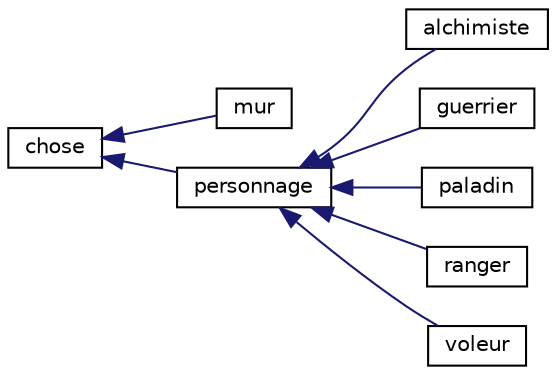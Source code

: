 digraph "Graphical Class Hierarchy"
{
  edge [fontname="Helvetica",fontsize="10",labelfontname="Helvetica",labelfontsize="10"];
  node [fontname="Helvetica",fontsize="10",shape=record];
  rankdir="LR";
  Node0 [label="chose",height=0.2,width=0.4,color="black", fillcolor="white", style="filled",URL="$classchose.html",tooltip="creer les entites basique du jeu "];
  Node0 -> Node1 [dir="back",color="midnightblue",fontsize="10",style="solid",fontname="Helvetica"];
  Node1 [label="mur",height=0.2,width=0.4,color="black", fillcolor="white", style="filled",URL="$classmur.html",tooltip="permet de creer des block "];
  Node0 -> Node2 [dir="back",color="midnightblue",fontsize="10",style="solid",fontname="Helvetica"];
  Node2 [label="personnage",height=0.2,width=0.4,color="black", fillcolor="white", style="filled",URL="$classpersonnage.html",tooltip="creer et gerre les personnages joueurs et IA du jeu "];
  Node2 -> Node3 [dir="back",color="midnightblue",fontsize="10",style="solid",fontname="Helvetica"];
  Node3 [label="alchimiste",height=0.2,width=0.4,color="black", fillcolor="white", style="filled",URL="$classalchimiste.html",tooltip="attaque et calcul de soin du metier Alchimiste "];
  Node2 -> Node4 [dir="back",color="midnightblue",fontsize="10",style="solid",fontname="Helvetica"];
  Node4 [label="guerrier",height=0.2,width=0.4,color="black", fillcolor="white", style="filled",URL="$classguerrier.html",tooltip="attaque et calcul de soin du metier guerrier "];
  Node2 -> Node5 [dir="back",color="midnightblue",fontsize="10",style="solid",fontname="Helvetica"];
  Node5 [label="paladin",height=0.2,width=0.4,color="black", fillcolor="white", style="filled",URL="$classpaladin.html",tooltip="attaque et calcul de soin du metier paladin "];
  Node2 -> Node6 [dir="back",color="midnightblue",fontsize="10",style="solid",fontname="Helvetica"];
  Node6 [label="ranger",height=0.2,width=0.4,color="black", fillcolor="white", style="filled",URL="$classranger.html",tooltip="attaque et calcul de soin du metier ranger "];
  Node2 -> Node7 [dir="back",color="midnightblue",fontsize="10",style="solid",fontname="Helvetica"];
  Node7 [label="voleur",height=0.2,width=0.4,color="black", fillcolor="white", style="filled",URL="$classvoleur.html",tooltip="attaque et calcul de soin du metier voleur "];
}
